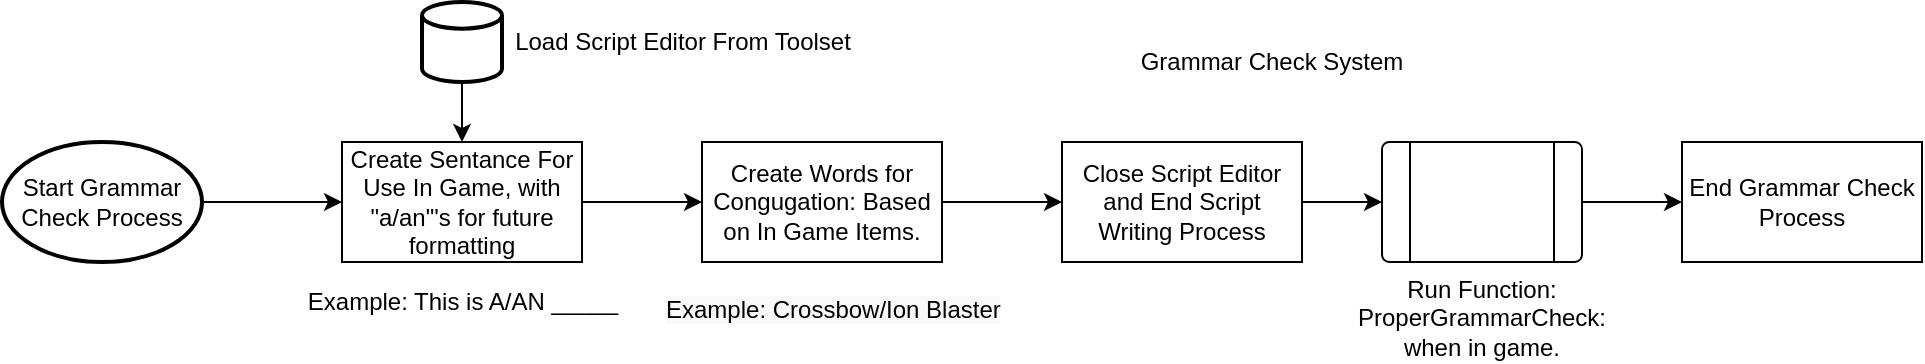 <mxfile version="13.7.9" type="device"><diagram id="Dh7uF_LdtizPlTrq7eX-" name="Page-1"><mxGraphModel dx="1264" dy="592" grid="1" gridSize="10" guides="1" tooltips="1" connect="1" arrows="1" fold="1" page="1" pageScale="1" pageWidth="850" pageHeight="1100" math="0" shadow="0"><root><mxCell id="0"/><mxCell id="1" parent="0"/><mxCell id="TZqk8TDh1I-ZlSn-LS1D-1" value="Grammar Check System" style="text;html=1;strokeColor=none;fillColor=none;align=center;verticalAlign=middle;whiteSpace=wrap;rounded=0;" vertex="1" parent="1"><mxGeometry x="590" y="40" width="170" height="20" as="geometry"/></mxCell><mxCell id="TZqk8TDh1I-ZlSn-LS1D-3" style="edgeStyle=orthogonalEdgeStyle;rounded=0;orthogonalLoop=1;jettySize=auto;html=1;exitX=1;exitY=0.5;exitDx=0;exitDy=0;exitPerimeter=0;entryX=0;entryY=0.5;entryDx=0;entryDy=0;" edge="1" parent="1" source="TZqk8TDh1I-ZlSn-LS1D-2" target="TZqk8TDh1I-ZlSn-LS1D-7"><mxGeometry relative="1" as="geometry"><mxPoint x="200" y="110" as="targetPoint"/></mxGeometry></mxCell><mxCell id="TZqk8TDh1I-ZlSn-LS1D-2" value="Start Grammar Check Process" style="strokeWidth=2;html=1;shape=mxgraph.flowchart.start_1;whiteSpace=wrap;" vertex="1" parent="1"><mxGeometry x="40" y="90" width="100" height="60" as="geometry"/></mxCell><mxCell id="TZqk8TDh1I-ZlSn-LS1D-5" style="edgeStyle=orthogonalEdgeStyle;rounded=0;orthogonalLoop=1;jettySize=auto;html=1;exitX=0.5;exitY=1;exitDx=0;exitDy=0;exitPerimeter=0;" edge="1" parent="1" source="TZqk8TDh1I-ZlSn-LS1D-4"><mxGeometry relative="1" as="geometry"><mxPoint x="270" y="90" as="targetPoint"/></mxGeometry></mxCell><mxCell id="TZqk8TDh1I-ZlSn-LS1D-4" value="" style="strokeWidth=2;html=1;shape=mxgraph.flowchart.database;whiteSpace=wrap;" vertex="1" parent="1"><mxGeometry x="250" y="20" width="40" height="40" as="geometry"/></mxCell><mxCell id="TZqk8TDh1I-ZlSn-LS1D-6" value="Load Script Editor From Toolset" style="text;html=1;align=center;verticalAlign=middle;resizable=0;points=[];autosize=1;" vertex="1" parent="1"><mxGeometry x="290" y="30" width="180" height="20" as="geometry"/></mxCell><mxCell id="TZqk8TDh1I-ZlSn-LS1D-9" style="edgeStyle=orthogonalEdgeStyle;rounded=0;orthogonalLoop=1;jettySize=auto;html=1;exitX=1;exitY=0.5;exitDx=0;exitDy=0;entryX=0;entryY=0.5;entryDx=0;entryDy=0;" edge="1" parent="1" source="TZqk8TDh1I-ZlSn-LS1D-7" target="TZqk8TDh1I-ZlSn-LS1D-10"><mxGeometry relative="1" as="geometry"><mxPoint x="390" y="120" as="targetPoint"/></mxGeometry></mxCell><mxCell id="TZqk8TDh1I-ZlSn-LS1D-7" value="Create Sentance For Use In Game, with &quot;a/an&quot;'s for future formatting" style="whiteSpace=wrap;html=1;" vertex="1" parent="1"><mxGeometry x="210" y="90" width="120" height="60" as="geometry"/></mxCell><mxCell id="TZqk8TDh1I-ZlSn-LS1D-8" value="Example: This is A/AN _____" style="text;html=1;align=center;verticalAlign=middle;resizable=0;points=[];autosize=1;" vertex="1" parent="1"><mxGeometry x="185" y="160" width="170" height="20" as="geometry"/></mxCell><mxCell id="TZqk8TDh1I-ZlSn-LS1D-17" style="edgeStyle=orthogonalEdgeStyle;rounded=0;orthogonalLoop=1;jettySize=auto;html=1;exitX=1;exitY=0.5;exitDx=0;exitDy=0;entryX=0;entryY=0.5;entryDx=0;entryDy=0;" edge="1" parent="1" source="TZqk8TDh1I-ZlSn-LS1D-10" target="TZqk8TDh1I-ZlSn-LS1D-19"><mxGeometry relative="1" as="geometry"><mxPoint x="560" y="120" as="targetPoint"/></mxGeometry></mxCell><mxCell id="TZqk8TDh1I-ZlSn-LS1D-10" value="Create Words for Congugation: Based on In Game Items." style="whiteSpace=wrap;html=1;" vertex="1" parent="1"><mxGeometry x="390" y="90" width="120" height="60" as="geometry"/></mxCell><mxCell id="TZqk8TDh1I-ZlSn-LS1D-11" value="&lt;span style=&quot;color: rgb(0 , 0 , 0) ; font-family: &amp;#34;helvetica&amp;#34; ; font-size: 12px ; font-style: normal ; font-weight: 400 ; letter-spacing: normal ; text-align: center ; text-indent: 0px ; text-transform: none ; word-spacing: 0px ; background-color: rgb(248 , 249 , 250) ; display: inline ; float: none&quot;&gt;Example: Crossbow/Ion Blaster&lt;/span&gt;" style="text;whiteSpace=wrap;html=1;" vertex="1" parent="1"><mxGeometry x="370" y="160" width="180" height="30" as="geometry"/></mxCell><mxCell id="TZqk8TDh1I-ZlSn-LS1D-24" style="edgeStyle=orthogonalEdgeStyle;rounded=0;orthogonalLoop=1;jettySize=auto;html=1;" edge="1" parent="1" source="TZqk8TDh1I-ZlSn-LS1D-14" target="TZqk8TDh1I-ZlSn-LS1D-25"><mxGeometry relative="1" as="geometry"><mxPoint x="930" y="120" as="targetPoint"/></mxGeometry></mxCell><mxCell id="TZqk8TDh1I-ZlSn-LS1D-14" value="Run Function: ProperGrammarCheck: when in game." style="verticalLabelPosition=bottom;verticalAlign=top;html=1;shape=process;whiteSpace=wrap;rounded=1;size=0.14;arcSize=6;" vertex="1" parent="1"><mxGeometry x="730" y="90" width="100" height="60" as="geometry"/></mxCell><mxCell id="TZqk8TDh1I-ZlSn-LS1D-23" style="edgeStyle=orthogonalEdgeStyle;rounded=0;orthogonalLoop=1;jettySize=auto;html=1;exitX=1;exitY=0.5;exitDx=0;exitDy=0;entryX=0;entryY=0.5;entryDx=0;entryDy=0;" edge="1" parent="1" source="TZqk8TDh1I-ZlSn-LS1D-19" target="TZqk8TDh1I-ZlSn-LS1D-14"><mxGeometry relative="1" as="geometry"/></mxCell><mxCell id="TZqk8TDh1I-ZlSn-LS1D-19" value="Close Script Editor&lt;br&gt;and End Script Writing Process" style="whiteSpace=wrap;html=1;" vertex="1" parent="1"><mxGeometry x="570" y="90" width="120" height="60" as="geometry"/></mxCell><mxCell id="TZqk8TDh1I-ZlSn-LS1D-25" value="End Grammar Check Process" style="whiteSpace=wrap;html=1;" vertex="1" parent="1"><mxGeometry x="880" y="90" width="120" height="60" as="geometry"/></mxCell></root></mxGraphModel></diagram></mxfile>